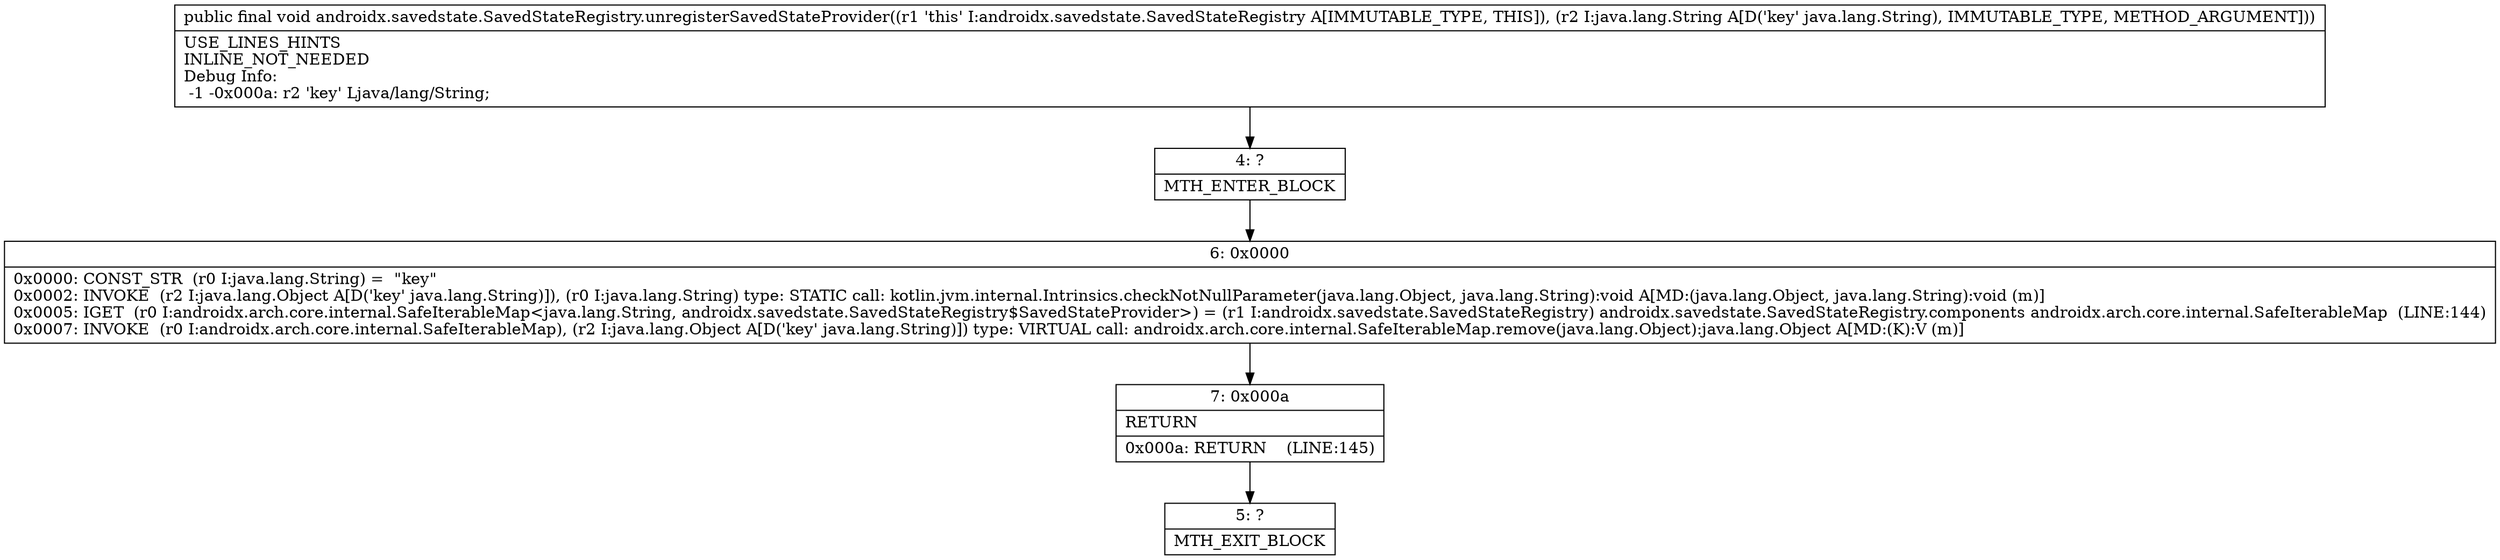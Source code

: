 digraph "CFG forandroidx.savedstate.SavedStateRegistry.unregisterSavedStateProvider(Ljava\/lang\/String;)V" {
Node_4 [shape=record,label="{4\:\ ?|MTH_ENTER_BLOCK\l}"];
Node_6 [shape=record,label="{6\:\ 0x0000|0x0000: CONST_STR  (r0 I:java.lang.String) =  \"key\" \l0x0002: INVOKE  (r2 I:java.lang.Object A[D('key' java.lang.String)]), (r0 I:java.lang.String) type: STATIC call: kotlin.jvm.internal.Intrinsics.checkNotNullParameter(java.lang.Object, java.lang.String):void A[MD:(java.lang.Object, java.lang.String):void (m)]\l0x0005: IGET  (r0 I:androidx.arch.core.internal.SafeIterableMap\<java.lang.String, androidx.savedstate.SavedStateRegistry$SavedStateProvider\>) = (r1 I:androidx.savedstate.SavedStateRegistry) androidx.savedstate.SavedStateRegistry.components androidx.arch.core.internal.SafeIterableMap  (LINE:144)\l0x0007: INVOKE  (r0 I:androidx.arch.core.internal.SafeIterableMap), (r2 I:java.lang.Object A[D('key' java.lang.String)]) type: VIRTUAL call: androidx.arch.core.internal.SafeIterableMap.remove(java.lang.Object):java.lang.Object A[MD:(K):V (m)]\l}"];
Node_7 [shape=record,label="{7\:\ 0x000a|RETURN\l|0x000a: RETURN    (LINE:145)\l}"];
Node_5 [shape=record,label="{5\:\ ?|MTH_EXIT_BLOCK\l}"];
MethodNode[shape=record,label="{public final void androidx.savedstate.SavedStateRegistry.unregisterSavedStateProvider((r1 'this' I:androidx.savedstate.SavedStateRegistry A[IMMUTABLE_TYPE, THIS]), (r2 I:java.lang.String A[D('key' java.lang.String), IMMUTABLE_TYPE, METHOD_ARGUMENT]))  | USE_LINES_HINTS\lINLINE_NOT_NEEDED\lDebug Info:\l  \-1 \-0x000a: r2 'key' Ljava\/lang\/String;\l}"];
MethodNode -> Node_4;Node_4 -> Node_6;
Node_6 -> Node_7;
Node_7 -> Node_5;
}

